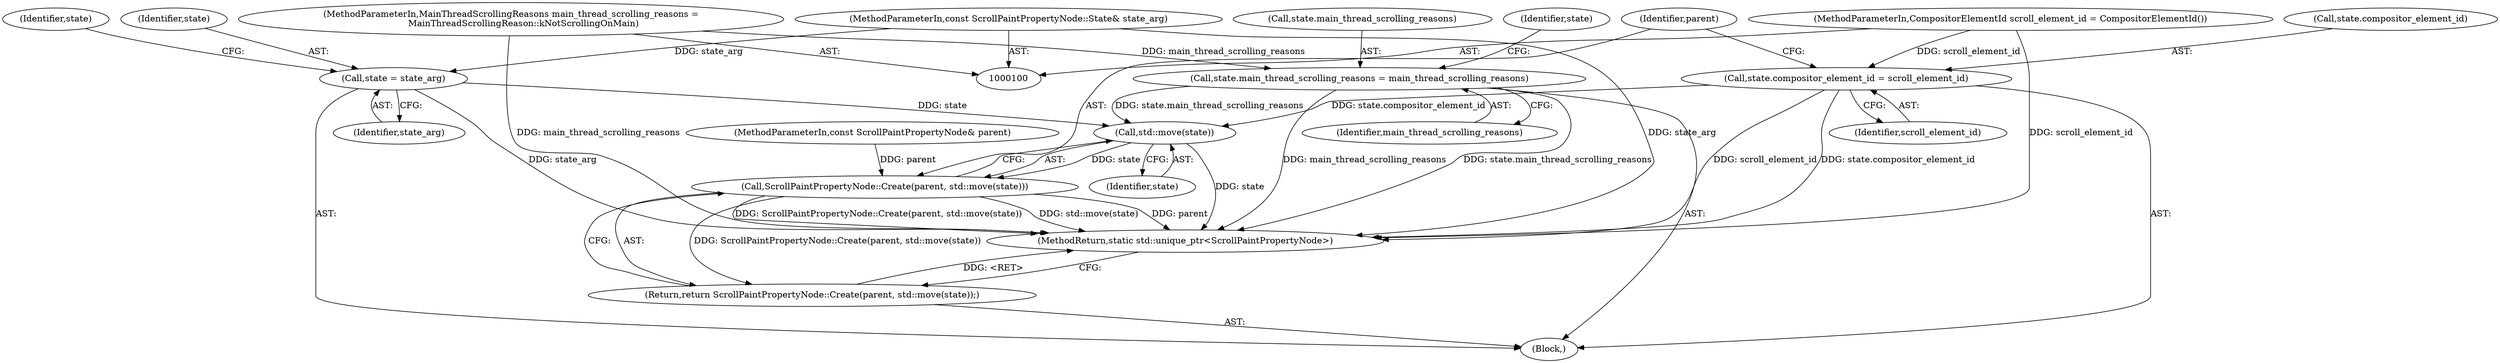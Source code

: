 digraph "0_Chrome_f911e11e7f6b5c0d6f5ee694a9871de6619889f7_28@API" {
"1000123" [label="(Call,std::move(state))"];
"1000107" [label="(Call,state = state_arg)"];
"1000102" [label="(MethodParameterIn,const ScrollPaintPropertyNode::State& state_arg)"];
"1000110" [label="(Call,state.main_thread_scrolling_reasons = main_thread_scrolling_reasons)"];
"1000103" [label="(MethodParameterIn,MainThreadScrollingReasons main_thread_scrolling_reasons =\n         MainThreadScrollingReason::kNotScrollingOnMain)"];
"1000115" [label="(Call,state.compositor_element_id = scroll_element_id)"];
"1000104" [label="(MethodParameterIn,CompositorElementId scroll_element_id = CompositorElementId())"];
"1000121" [label="(Call,ScrollPaintPropertyNode::Create(parent, std::move(state)))"];
"1000120" [label="(Return,return ScrollPaintPropertyNode::Create(parent, std::move(state));)"];
"1000103" [label="(MethodParameterIn,MainThreadScrollingReasons main_thread_scrolling_reasons =\n         MainThreadScrollingReason::kNotScrollingOnMain)"];
"1000119" [label="(Identifier,scroll_element_id)"];
"1000112" [label="(Identifier,state)"];
"1000125" [label="(MethodReturn,static std::unique_ptr<ScrollPaintPropertyNode>)"];
"1000104" [label="(MethodParameterIn,CompositorElementId scroll_element_id = CompositorElementId())"];
"1000107" [label="(Call,state = state_arg)"];
"1000109" [label="(Identifier,state_arg)"];
"1000108" [label="(Identifier,state)"];
"1000110" [label="(Call,state.main_thread_scrolling_reasons = main_thread_scrolling_reasons)"];
"1000123" [label="(Call,std::move(state))"];
"1000124" [label="(Identifier,state)"];
"1000114" [label="(Identifier,main_thread_scrolling_reasons)"];
"1000121" [label="(Call,ScrollPaintPropertyNode::Create(parent, std::move(state)))"];
"1000111" [label="(Call,state.main_thread_scrolling_reasons)"];
"1000101" [label="(MethodParameterIn,const ScrollPaintPropertyNode& parent)"];
"1000120" [label="(Return,return ScrollPaintPropertyNode::Create(parent, std::move(state));)"];
"1000115" [label="(Call,state.compositor_element_id = scroll_element_id)"];
"1000102" [label="(MethodParameterIn,const ScrollPaintPropertyNode::State& state_arg)"];
"1000116" [label="(Call,state.compositor_element_id)"];
"1000117" [label="(Identifier,state)"];
"1000105" [label="(Block,)"];
"1000122" [label="(Identifier,parent)"];
"1000123" -> "1000121"  [label="AST: "];
"1000123" -> "1000124"  [label="CFG: "];
"1000124" -> "1000123"  [label="AST: "];
"1000121" -> "1000123"  [label="CFG: "];
"1000123" -> "1000125"  [label="DDG: state"];
"1000123" -> "1000121"  [label="DDG: state"];
"1000107" -> "1000123"  [label="DDG: state"];
"1000110" -> "1000123"  [label="DDG: state.main_thread_scrolling_reasons"];
"1000115" -> "1000123"  [label="DDG: state.compositor_element_id"];
"1000107" -> "1000105"  [label="AST: "];
"1000107" -> "1000109"  [label="CFG: "];
"1000108" -> "1000107"  [label="AST: "];
"1000109" -> "1000107"  [label="AST: "];
"1000112" -> "1000107"  [label="CFG: "];
"1000107" -> "1000125"  [label="DDG: state_arg"];
"1000102" -> "1000107"  [label="DDG: state_arg"];
"1000102" -> "1000100"  [label="AST: "];
"1000102" -> "1000125"  [label="DDG: state_arg"];
"1000110" -> "1000105"  [label="AST: "];
"1000110" -> "1000114"  [label="CFG: "];
"1000111" -> "1000110"  [label="AST: "];
"1000114" -> "1000110"  [label="AST: "];
"1000117" -> "1000110"  [label="CFG: "];
"1000110" -> "1000125"  [label="DDG: main_thread_scrolling_reasons"];
"1000110" -> "1000125"  [label="DDG: state.main_thread_scrolling_reasons"];
"1000103" -> "1000110"  [label="DDG: main_thread_scrolling_reasons"];
"1000103" -> "1000100"  [label="AST: "];
"1000103" -> "1000125"  [label="DDG: main_thread_scrolling_reasons"];
"1000115" -> "1000105"  [label="AST: "];
"1000115" -> "1000119"  [label="CFG: "];
"1000116" -> "1000115"  [label="AST: "];
"1000119" -> "1000115"  [label="AST: "];
"1000122" -> "1000115"  [label="CFG: "];
"1000115" -> "1000125"  [label="DDG: scroll_element_id"];
"1000115" -> "1000125"  [label="DDG: state.compositor_element_id"];
"1000104" -> "1000115"  [label="DDG: scroll_element_id"];
"1000104" -> "1000100"  [label="AST: "];
"1000104" -> "1000125"  [label="DDG: scroll_element_id"];
"1000121" -> "1000120"  [label="AST: "];
"1000122" -> "1000121"  [label="AST: "];
"1000120" -> "1000121"  [label="CFG: "];
"1000121" -> "1000125"  [label="DDG: std::move(state)"];
"1000121" -> "1000125"  [label="DDG: parent"];
"1000121" -> "1000125"  [label="DDG: ScrollPaintPropertyNode::Create(parent, std::move(state))"];
"1000121" -> "1000120"  [label="DDG: ScrollPaintPropertyNode::Create(parent, std::move(state))"];
"1000101" -> "1000121"  [label="DDG: parent"];
"1000120" -> "1000105"  [label="AST: "];
"1000125" -> "1000120"  [label="CFG: "];
"1000120" -> "1000125"  [label="DDG: <RET>"];
}
